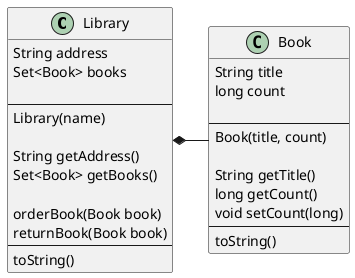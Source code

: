 @startuml

class Library {
    String address
    Set<Book> books

    --
    Library(name)

    String getAddress()
    Set<Book> getBooks()

    orderBook(Book book)
    returnBook(Book book)
    --
    toString()
}

class Book {
    String title
    long count

    --
    Book(title, count)

    String getTitle()
    long getCount()
    void setCount(long)
    --
    toString()
}

Library *- Book

@enduml